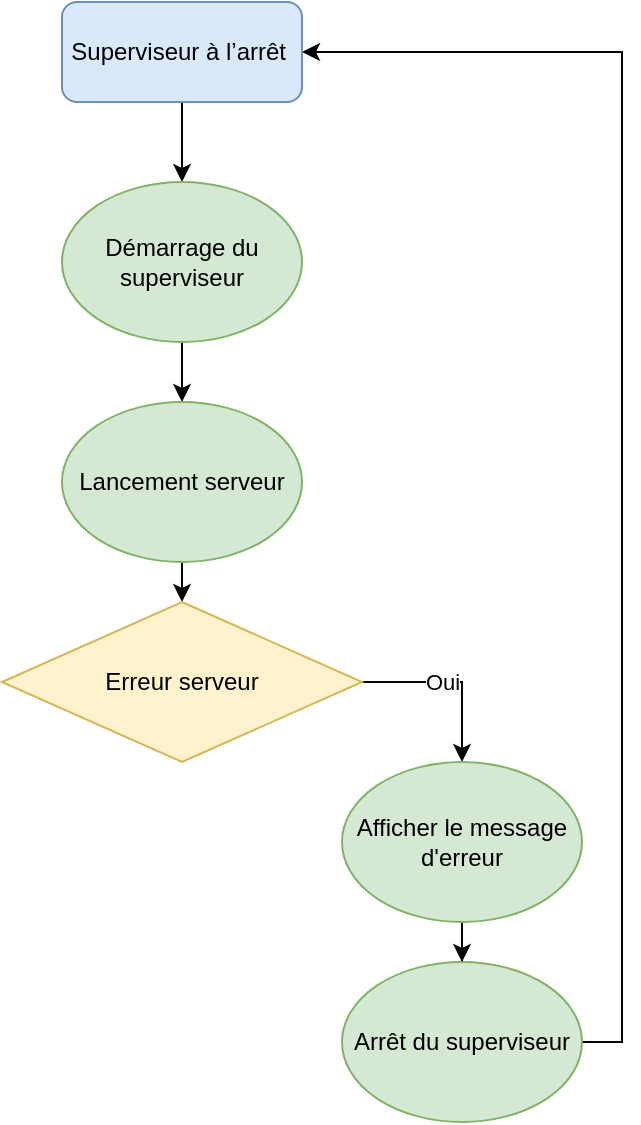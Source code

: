 <mxfile version="26.0.9">
  <diagram name="Page-1" id="kyvLgdOF1ZcmXIVOahXO">
    <mxGraphModel dx="954" dy="628" grid="1" gridSize="10" guides="1" tooltips="1" connect="1" arrows="1" fold="1" page="1" pageScale="1" pageWidth="827" pageHeight="1169" math="0" shadow="0">
      <root>
        <mxCell id="0" />
        <mxCell id="1" parent="0" />
        <mxCell id="j0htzUrsMWNt3NQmxf99-3" style="edgeStyle=orthogonalEdgeStyle;rounded=0;orthogonalLoop=1;jettySize=auto;html=1;entryX=0.5;entryY=0;entryDx=0;entryDy=0;exitX=0.5;exitY=1;exitDx=0;exitDy=0;" parent="1" source="j0htzUrsMWNt3NQmxf99-14" target="j0htzUrsMWNt3NQmxf99-2" edge="1">
          <mxGeometry relative="1" as="geometry">
            <mxPoint x="370" y="290" as="sourcePoint" />
          </mxGeometry>
        </mxCell>
        <mxCell id="j0htzUrsMWNt3NQmxf99-5" style="edgeStyle=orthogonalEdgeStyle;rounded=0;orthogonalLoop=1;jettySize=auto;html=1;exitX=0.5;exitY=1;exitDx=0;exitDy=0;entryX=0.5;entryY=0;entryDx=0;entryDy=0;" parent="1" source="j0htzUrsMWNt3NQmxf99-2" target="j0htzUrsMWNt3NQmxf99-4" edge="1">
          <mxGeometry relative="1" as="geometry" />
        </mxCell>
        <mxCell id="j0htzUrsMWNt3NQmxf99-2" value="Lancement serveur" style="ellipse;whiteSpace=wrap;html=1;fillColor=#d5e8d4;strokeColor=#82b366;" parent="1" vertex="1">
          <mxGeometry x="310" y="330" width="120" height="80" as="geometry" />
        </mxCell>
        <mxCell id="j0htzUrsMWNt3NQmxf99-7" style="edgeStyle=orthogonalEdgeStyle;rounded=0;orthogonalLoop=1;jettySize=auto;html=1;exitX=1;exitY=0.5;exitDx=0;exitDy=0;entryX=0.5;entryY=0;entryDx=0;entryDy=0;" parent="1" source="j0htzUrsMWNt3NQmxf99-4" target="j0htzUrsMWNt3NQmxf99-9" edge="1">
          <mxGeometry relative="1" as="geometry">
            <mxPoint x="510" y="555" as="targetPoint" />
          </mxGeometry>
        </mxCell>
        <mxCell id="j0htzUrsMWNt3NQmxf99-8" value="Oui" style="edgeLabel;html=1;align=center;verticalAlign=middle;resizable=0;points=[];" parent="j0htzUrsMWNt3NQmxf99-7" vertex="1" connectable="0">
          <mxGeometry x="-0.126" relative="1" as="geometry">
            <mxPoint as="offset" />
          </mxGeometry>
        </mxCell>
        <mxCell id="j0htzUrsMWNt3NQmxf99-4" value="Erreur serveur" style="rhombus;whiteSpace=wrap;html=1;fillColor=#fff2cc;strokeColor=#d6b656;" parent="1" vertex="1">
          <mxGeometry x="280" y="430" width="180" height="80" as="geometry" />
        </mxCell>
        <mxCell id="j0htzUrsMWNt3NQmxf99-12" style="edgeStyle=orthogonalEdgeStyle;rounded=0;orthogonalLoop=1;jettySize=auto;html=1;entryX=0.5;entryY=0;entryDx=0;entryDy=0;" parent="1" source="j0htzUrsMWNt3NQmxf99-9" target="j0htzUrsMWNt3NQmxf99-11" edge="1">
          <mxGeometry relative="1" as="geometry" />
        </mxCell>
        <mxCell id="j0htzUrsMWNt3NQmxf99-9" value="Afficher le message d&#39;erreur" style="ellipse;whiteSpace=wrap;html=1;fillColor=#d5e8d4;strokeColor=#82b366;" parent="1" vertex="1">
          <mxGeometry x="450" y="510" width="120" height="80" as="geometry" />
        </mxCell>
        <mxCell id="j0htzUrsMWNt3NQmxf99-16" style="edgeStyle=orthogonalEdgeStyle;rounded=0;orthogonalLoop=1;jettySize=auto;html=1;exitX=1;exitY=0.5;exitDx=0;exitDy=0;entryX=1;entryY=0.5;entryDx=0;entryDy=0;" parent="1" source="j0htzUrsMWNt3NQmxf99-11" target="j0htzUrsMWNt3NQmxf99-13" edge="1">
          <mxGeometry relative="1" as="geometry">
            <mxPoint x="610" y="340" as="targetPoint" />
          </mxGeometry>
        </mxCell>
        <mxCell id="j0htzUrsMWNt3NQmxf99-11" value="Arrêt du superviseur" style="ellipse;whiteSpace=wrap;html=1;fillColor=#d5e8d4;strokeColor=#82b366;" parent="1" vertex="1">
          <mxGeometry x="450" y="610" width="120" height="80" as="geometry" />
        </mxCell>
        <mxCell id="j0htzUrsMWNt3NQmxf99-15" style="edgeStyle=orthogonalEdgeStyle;rounded=0;orthogonalLoop=1;jettySize=auto;html=1;entryX=0.5;entryY=0;entryDx=0;entryDy=0;" parent="1" source="j0htzUrsMWNt3NQmxf99-13" target="j0htzUrsMWNt3NQmxf99-14" edge="1">
          <mxGeometry relative="1" as="geometry" />
        </mxCell>
        <mxCell id="j0htzUrsMWNt3NQmxf99-13" value="Superviseur à l’arrêt&amp;nbsp;" style="rounded=1;whiteSpace=wrap;html=1;fillColor=#dae8fc;strokeColor=#6c8ebf;" parent="1" vertex="1">
          <mxGeometry x="310" y="130" width="120" height="50" as="geometry" />
        </mxCell>
        <mxCell id="j0htzUrsMWNt3NQmxf99-14" value="Démarrage du superviseur" style="ellipse;whiteSpace=wrap;html=1;fillColor=#d5e8d4;strokeColor=#82b366;" parent="1" vertex="1">
          <mxGeometry x="310" y="220" width="120" height="80" as="geometry" />
        </mxCell>
      </root>
    </mxGraphModel>
  </diagram>
</mxfile>
